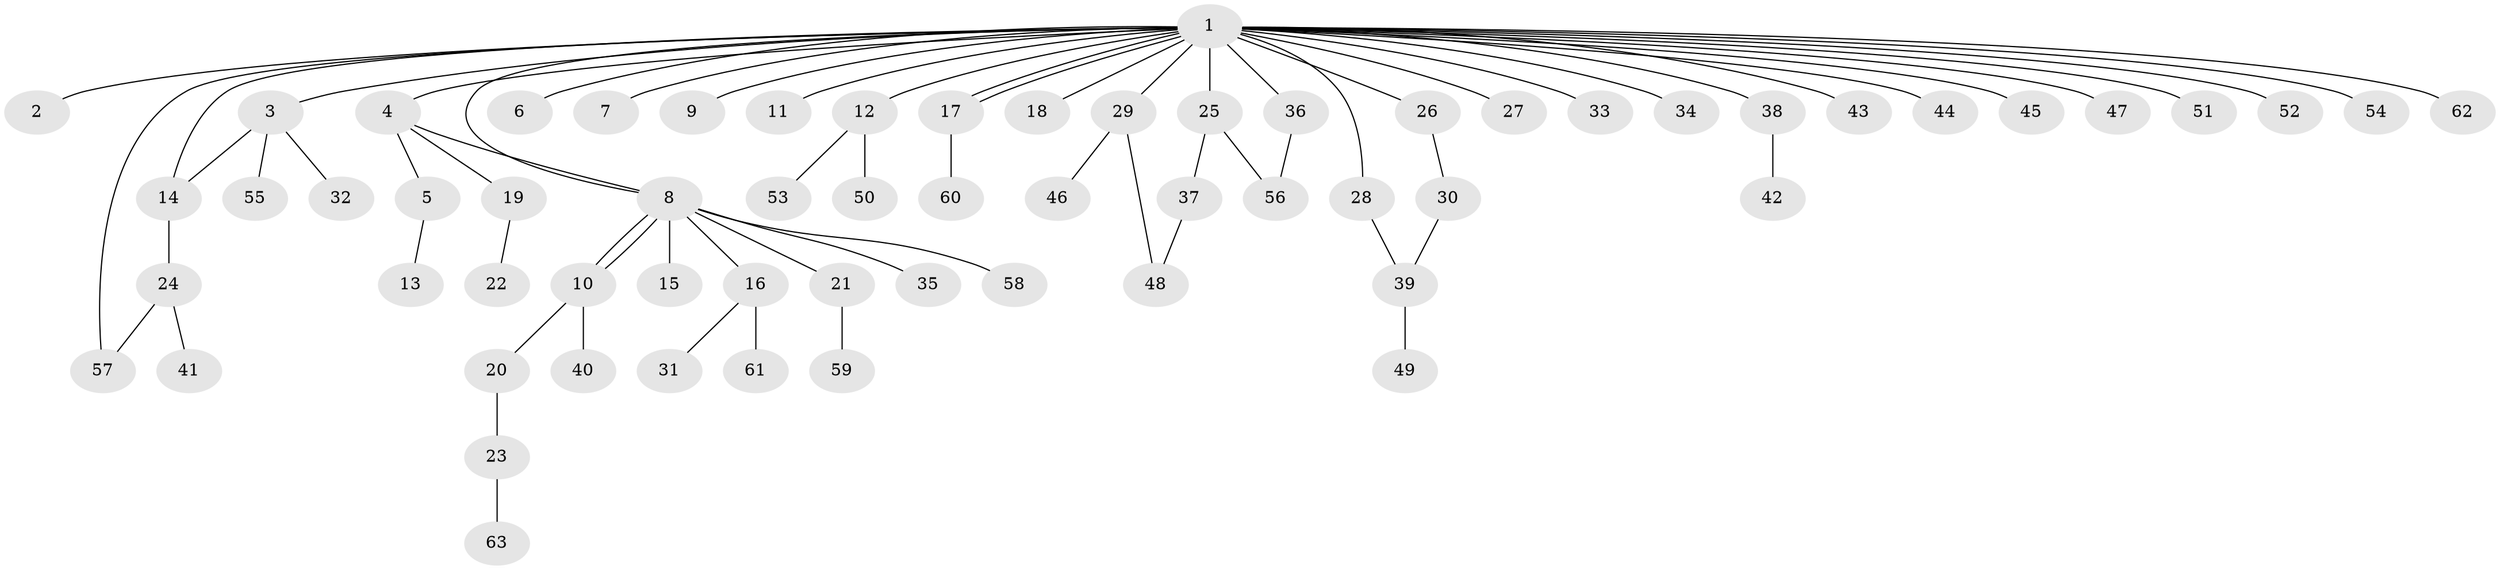 // Generated by graph-tools (version 1.1) at 2025/35/03/09/25 02:35:25]
// undirected, 63 vertices, 70 edges
graph export_dot {
graph [start="1"]
  node [color=gray90,style=filled];
  1;
  2;
  3;
  4;
  5;
  6;
  7;
  8;
  9;
  10;
  11;
  12;
  13;
  14;
  15;
  16;
  17;
  18;
  19;
  20;
  21;
  22;
  23;
  24;
  25;
  26;
  27;
  28;
  29;
  30;
  31;
  32;
  33;
  34;
  35;
  36;
  37;
  38;
  39;
  40;
  41;
  42;
  43;
  44;
  45;
  46;
  47;
  48;
  49;
  50;
  51;
  52;
  53;
  54;
  55;
  56;
  57;
  58;
  59;
  60;
  61;
  62;
  63;
  1 -- 2;
  1 -- 3;
  1 -- 4;
  1 -- 6;
  1 -- 7;
  1 -- 8;
  1 -- 9;
  1 -- 11;
  1 -- 12;
  1 -- 14;
  1 -- 17;
  1 -- 17;
  1 -- 18;
  1 -- 25;
  1 -- 26;
  1 -- 27;
  1 -- 28;
  1 -- 29;
  1 -- 33;
  1 -- 34;
  1 -- 36;
  1 -- 38;
  1 -- 43;
  1 -- 44;
  1 -- 45;
  1 -- 47;
  1 -- 51;
  1 -- 52;
  1 -- 54;
  1 -- 57;
  1 -- 62;
  3 -- 14;
  3 -- 32;
  3 -- 55;
  4 -- 5;
  4 -- 8;
  4 -- 19;
  5 -- 13;
  8 -- 10;
  8 -- 10;
  8 -- 15;
  8 -- 16;
  8 -- 21;
  8 -- 35;
  8 -- 58;
  10 -- 20;
  10 -- 40;
  12 -- 50;
  12 -- 53;
  14 -- 24;
  16 -- 31;
  16 -- 61;
  17 -- 60;
  19 -- 22;
  20 -- 23;
  21 -- 59;
  23 -- 63;
  24 -- 41;
  24 -- 57;
  25 -- 37;
  25 -- 56;
  26 -- 30;
  28 -- 39;
  29 -- 46;
  29 -- 48;
  30 -- 39;
  36 -- 56;
  37 -- 48;
  38 -- 42;
  39 -- 49;
}
